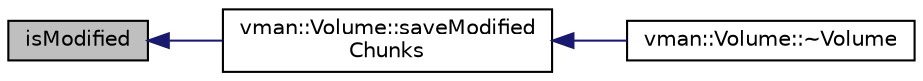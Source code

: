digraph "isModified"
{
  bgcolor="transparent";
  edge [fontname="Helvetica",fontsize="10",labelfontname="Helvetica",labelfontsize="10"];
  node [fontname="Helvetica",fontsize="10",shape=record];
  rankdir="LR";
  Node1 [label="isModified",height=0.2,width=0.4,color="black", fillcolor="grey75", style="filled" fontcolor="black"];
  Node1 -> Node2 [dir="back",color="midnightblue",fontsize="10",style="solid",fontname="Helvetica"];
  Node2 [label="vman::Volume::saveModified\lChunks",height=0.2,width=0.4,color="black",URL="$classvman_1_1_volume.html#ab6b0763fc57f8bfc5b184093392ca232",tooltip="Writes all modified chunks to disk."];
  Node2 -> Node3 [dir="back",color="midnightblue",fontsize="10",style="solid",fontname="Helvetica"];
  Node3 [label="vman::Volume::~Volume",height=0.2,width=0.4,color="black",URL="$classvman_1_1_volume.html#a50b753078c07b3d92e7ebca2920ce100"];
}
